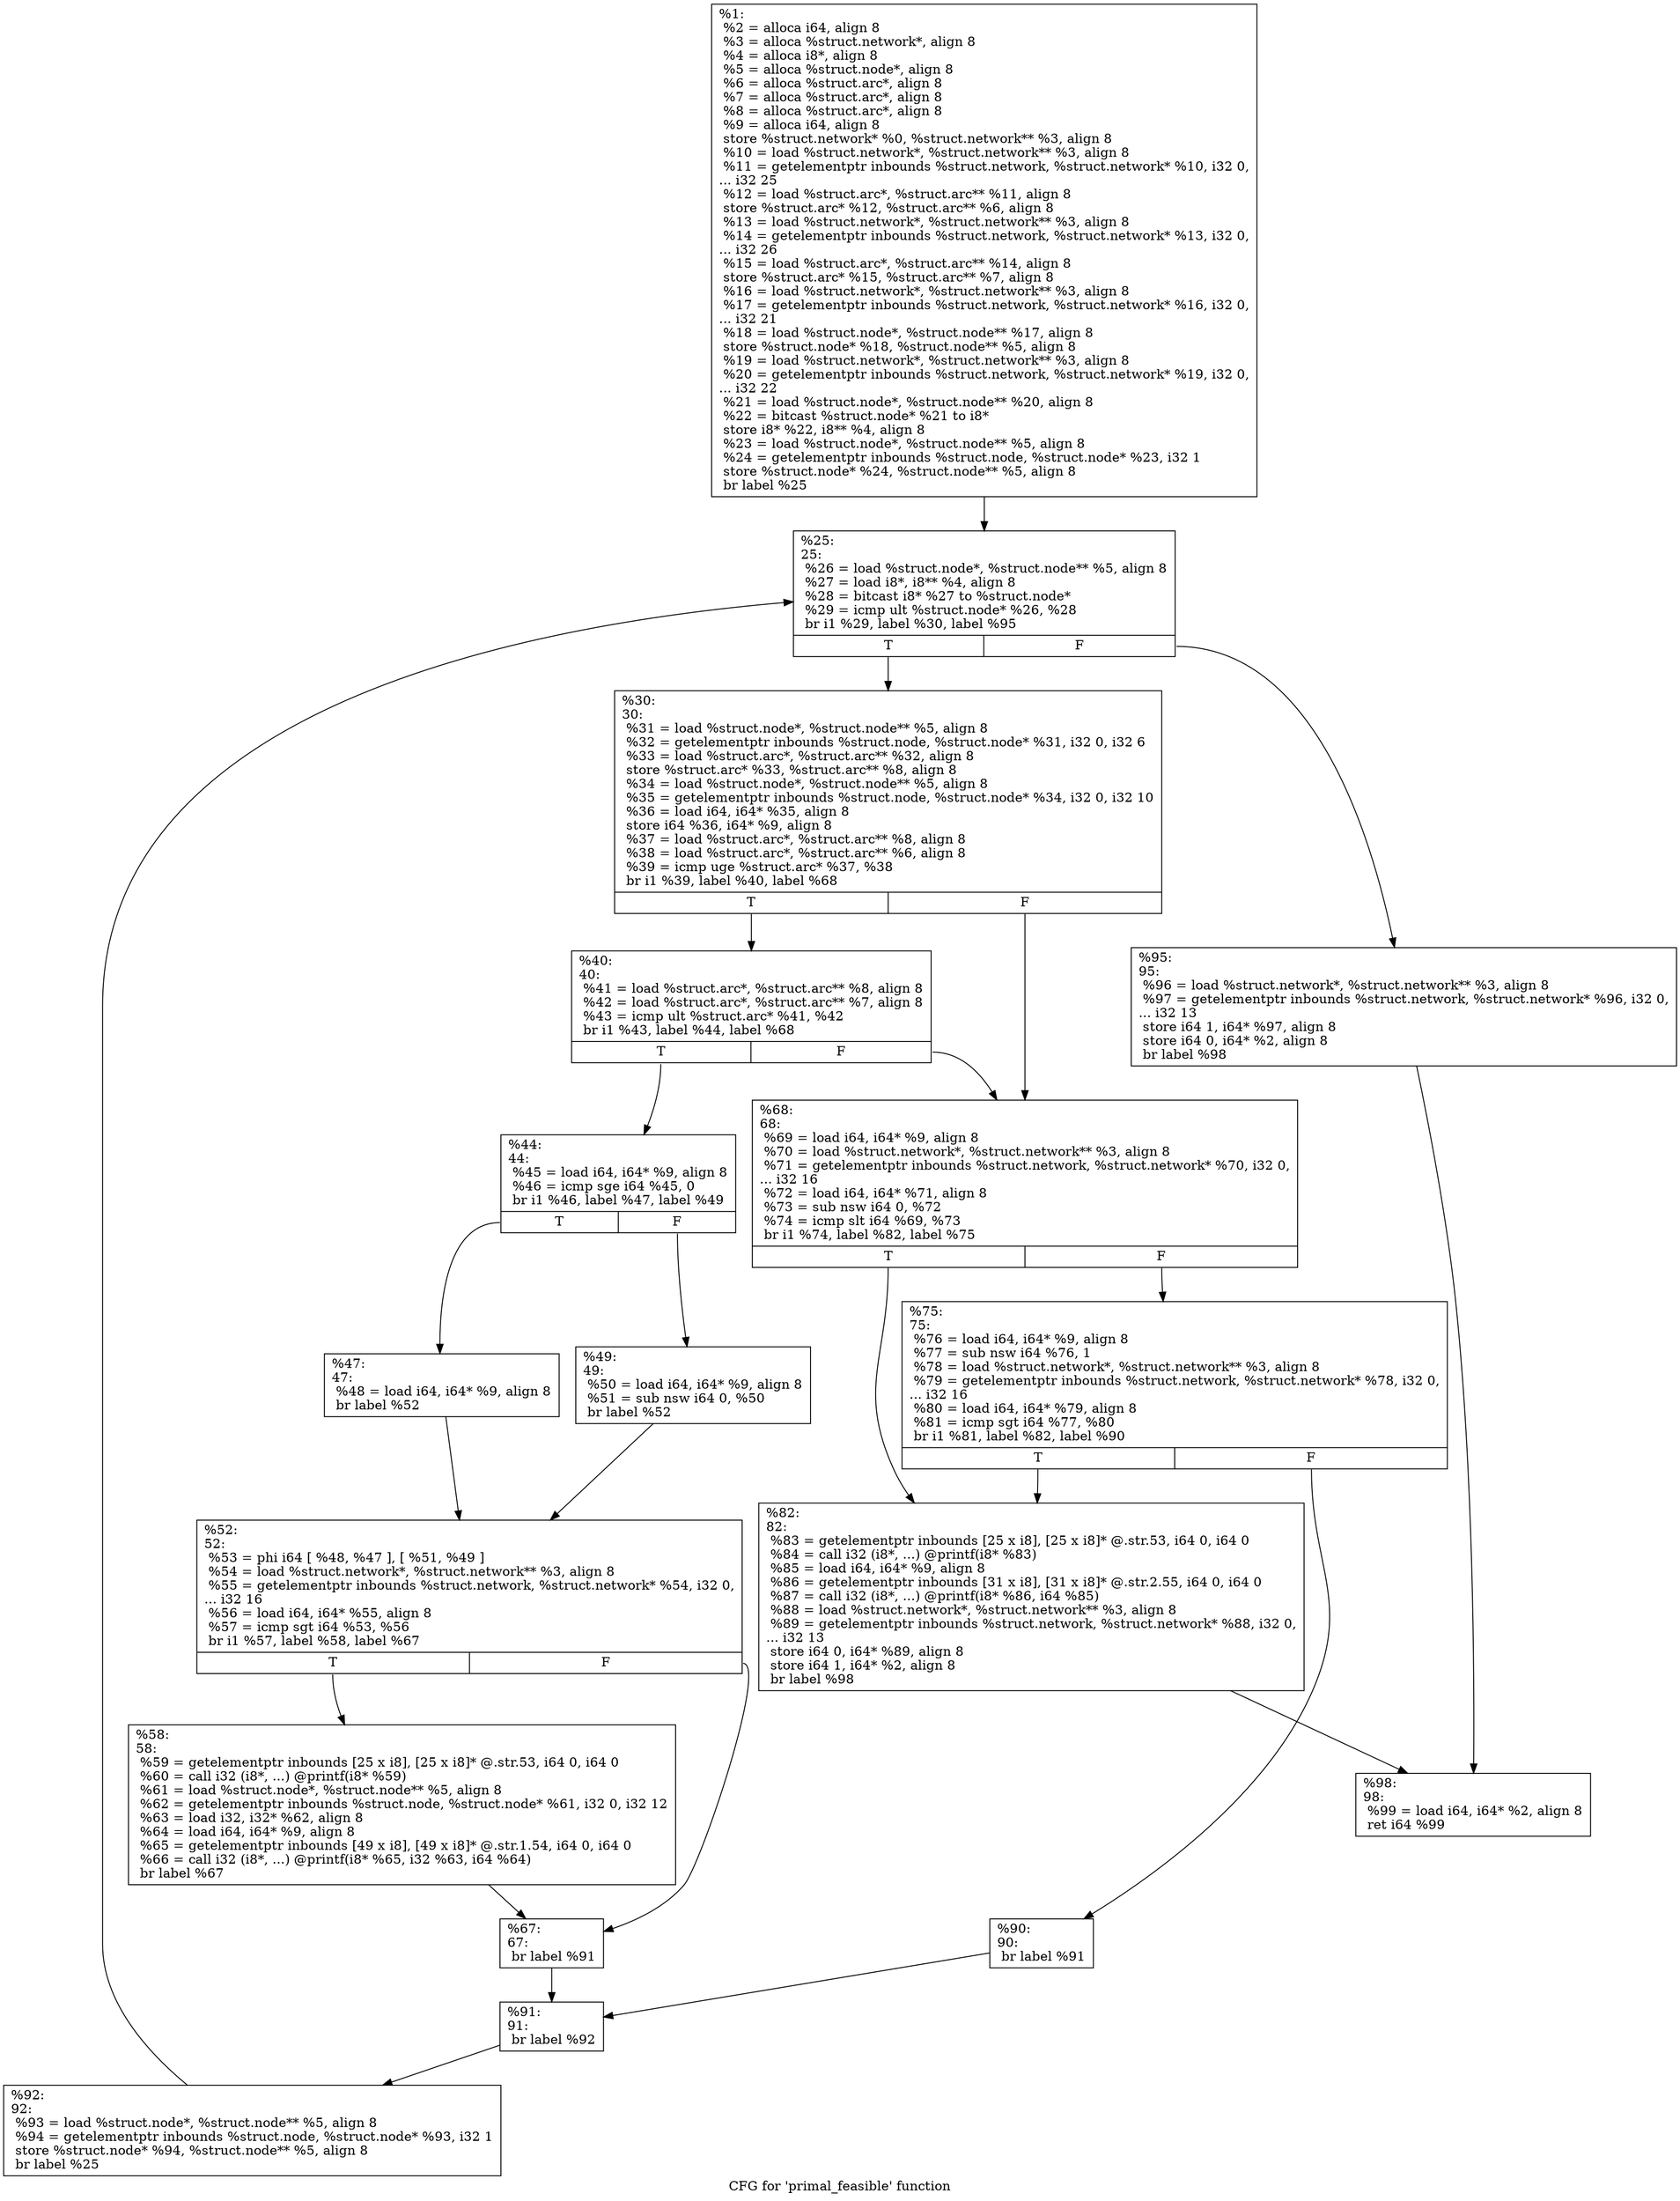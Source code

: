 digraph "CFG for 'primal_feasible' function" {
	label="CFG for 'primal_feasible' function";

	Node0x27c4bd0 [shape=record,label="{%1:\l  %2 = alloca i64, align 8\l  %3 = alloca %struct.network*, align 8\l  %4 = alloca i8*, align 8\l  %5 = alloca %struct.node*, align 8\l  %6 = alloca %struct.arc*, align 8\l  %7 = alloca %struct.arc*, align 8\l  %8 = alloca %struct.arc*, align 8\l  %9 = alloca i64, align 8\l  store %struct.network* %0, %struct.network** %3, align 8\l  %10 = load %struct.network*, %struct.network** %3, align 8\l  %11 = getelementptr inbounds %struct.network, %struct.network* %10, i32 0,\l... i32 25\l  %12 = load %struct.arc*, %struct.arc** %11, align 8\l  store %struct.arc* %12, %struct.arc** %6, align 8\l  %13 = load %struct.network*, %struct.network** %3, align 8\l  %14 = getelementptr inbounds %struct.network, %struct.network* %13, i32 0,\l... i32 26\l  %15 = load %struct.arc*, %struct.arc** %14, align 8\l  store %struct.arc* %15, %struct.arc** %7, align 8\l  %16 = load %struct.network*, %struct.network** %3, align 8\l  %17 = getelementptr inbounds %struct.network, %struct.network* %16, i32 0,\l... i32 21\l  %18 = load %struct.node*, %struct.node** %17, align 8\l  store %struct.node* %18, %struct.node** %5, align 8\l  %19 = load %struct.network*, %struct.network** %3, align 8\l  %20 = getelementptr inbounds %struct.network, %struct.network* %19, i32 0,\l... i32 22\l  %21 = load %struct.node*, %struct.node** %20, align 8\l  %22 = bitcast %struct.node* %21 to i8*\l  store i8* %22, i8** %4, align 8\l  %23 = load %struct.node*, %struct.node** %5, align 8\l  %24 = getelementptr inbounds %struct.node, %struct.node* %23, i32 1\l  store %struct.node* %24, %struct.node** %5, align 8\l  br label %25\l}"];
	Node0x27c4bd0 -> Node0x27c90c0;
	Node0x27c90c0 [shape=record,label="{%25:\l25:                                               \l  %26 = load %struct.node*, %struct.node** %5, align 8\l  %27 = load i8*, i8** %4, align 8\l  %28 = bitcast i8* %27 to %struct.node*\l  %29 = icmp ult %struct.node* %26, %28\l  br i1 %29, label %30, label %95\l|{<s0>T|<s1>F}}"];
	Node0x27c90c0:s0 -> Node0x27c9110;
	Node0x27c90c0:s1 -> Node0x27c9570;
	Node0x27c9110 [shape=record,label="{%30:\l30:                                               \l  %31 = load %struct.node*, %struct.node** %5, align 8\l  %32 = getelementptr inbounds %struct.node, %struct.node* %31, i32 0, i32 6\l  %33 = load %struct.arc*, %struct.arc** %32, align 8\l  store %struct.arc* %33, %struct.arc** %8, align 8\l  %34 = load %struct.node*, %struct.node** %5, align 8\l  %35 = getelementptr inbounds %struct.node, %struct.node* %34, i32 0, i32 10\l  %36 = load i64, i64* %35, align 8\l  store i64 %36, i64* %9, align 8\l  %37 = load %struct.arc*, %struct.arc** %8, align 8\l  %38 = load %struct.arc*, %struct.arc** %6, align 8\l  %39 = icmp uge %struct.arc* %37, %38\l  br i1 %39, label %40, label %68\l|{<s0>T|<s1>F}}"];
	Node0x27c9110:s0 -> Node0x27c9160;
	Node0x27c9110:s1 -> Node0x27c9390;
	Node0x27c9160 [shape=record,label="{%40:\l40:                                               \l  %41 = load %struct.arc*, %struct.arc** %8, align 8\l  %42 = load %struct.arc*, %struct.arc** %7, align 8\l  %43 = icmp ult %struct.arc* %41, %42\l  br i1 %43, label %44, label %68\l|{<s0>T|<s1>F}}"];
	Node0x27c9160:s0 -> Node0x27c91b0;
	Node0x27c9160:s1 -> Node0x27c9390;
	Node0x27c91b0 [shape=record,label="{%44:\l44:                                               \l  %45 = load i64, i64* %9, align 8\l  %46 = icmp sge i64 %45, 0\l  br i1 %46, label %47, label %49\l|{<s0>T|<s1>F}}"];
	Node0x27c91b0:s0 -> Node0x27c9200;
	Node0x27c91b0:s1 -> Node0x27c9250;
	Node0x27c9200 [shape=record,label="{%47:\l47:                                               \l  %48 = load i64, i64* %9, align 8\l  br label %52\l}"];
	Node0x27c9200 -> Node0x27c92a0;
	Node0x27c9250 [shape=record,label="{%49:\l49:                                               \l  %50 = load i64, i64* %9, align 8\l  %51 = sub nsw i64 0, %50\l  br label %52\l}"];
	Node0x27c9250 -> Node0x27c92a0;
	Node0x27c92a0 [shape=record,label="{%52:\l52:                                               \l  %53 = phi i64 [ %48, %47 ], [ %51, %49 ]\l  %54 = load %struct.network*, %struct.network** %3, align 8\l  %55 = getelementptr inbounds %struct.network, %struct.network* %54, i32 0,\l... i32 16\l  %56 = load i64, i64* %55, align 8\l  %57 = icmp sgt i64 %53, %56\l  br i1 %57, label %58, label %67\l|{<s0>T|<s1>F}}"];
	Node0x27c92a0:s0 -> Node0x27c92f0;
	Node0x27c92a0:s1 -> Node0x27c9340;
	Node0x27c92f0 [shape=record,label="{%58:\l58:                                               \l  %59 = getelementptr inbounds [25 x i8], [25 x i8]* @.str.53, i64 0, i64 0\l  %60 = call i32 (i8*, ...) @printf(i8* %59)\l  %61 = load %struct.node*, %struct.node** %5, align 8\l  %62 = getelementptr inbounds %struct.node, %struct.node* %61, i32 0, i32 12\l  %63 = load i32, i32* %62, align 8\l  %64 = load i64, i64* %9, align 8\l  %65 = getelementptr inbounds [49 x i8], [49 x i8]* @.str.1.54, i64 0, i64 0\l  %66 = call i32 (i8*, ...) @printf(i8* %65, i32 %63, i64 %64)\l  br label %67\l}"];
	Node0x27c92f0 -> Node0x27c9340;
	Node0x27c9340 [shape=record,label="{%67:\l67:                                               \l  br label %91\l}"];
	Node0x27c9340 -> Node0x27c94d0;
	Node0x27c9390 [shape=record,label="{%68:\l68:                                               \l  %69 = load i64, i64* %9, align 8\l  %70 = load %struct.network*, %struct.network** %3, align 8\l  %71 = getelementptr inbounds %struct.network, %struct.network* %70, i32 0,\l... i32 16\l  %72 = load i64, i64* %71, align 8\l  %73 = sub nsw i64 0, %72\l  %74 = icmp slt i64 %69, %73\l  br i1 %74, label %82, label %75\l|{<s0>T|<s1>F}}"];
	Node0x27c9390:s0 -> Node0x27c9430;
	Node0x27c9390:s1 -> Node0x27c93e0;
	Node0x27c93e0 [shape=record,label="{%75:\l75:                                               \l  %76 = load i64, i64* %9, align 8\l  %77 = sub nsw i64 %76, 1\l  %78 = load %struct.network*, %struct.network** %3, align 8\l  %79 = getelementptr inbounds %struct.network, %struct.network* %78, i32 0,\l... i32 16\l  %80 = load i64, i64* %79, align 8\l  %81 = icmp sgt i64 %77, %80\l  br i1 %81, label %82, label %90\l|{<s0>T|<s1>F}}"];
	Node0x27c93e0:s0 -> Node0x27c9430;
	Node0x27c93e0:s1 -> Node0x27c9480;
	Node0x27c9430 [shape=record,label="{%82:\l82:                                               \l  %83 = getelementptr inbounds [25 x i8], [25 x i8]* @.str.53, i64 0, i64 0\l  %84 = call i32 (i8*, ...) @printf(i8* %83)\l  %85 = load i64, i64* %9, align 8\l  %86 = getelementptr inbounds [31 x i8], [31 x i8]* @.str.2.55, i64 0, i64 0\l  %87 = call i32 (i8*, ...) @printf(i8* %86, i64 %85)\l  %88 = load %struct.network*, %struct.network** %3, align 8\l  %89 = getelementptr inbounds %struct.network, %struct.network* %88, i32 0,\l... i32 13\l  store i64 0, i64* %89, align 8\l  store i64 1, i64* %2, align 8\l  br label %98\l}"];
	Node0x27c9430 -> Node0x27c95c0;
	Node0x27c9480 [shape=record,label="{%90:\l90:                                               \l  br label %91\l}"];
	Node0x27c9480 -> Node0x27c94d0;
	Node0x27c94d0 [shape=record,label="{%91:\l91:                                               \l  br label %92\l}"];
	Node0x27c94d0 -> Node0x27c9520;
	Node0x27c9520 [shape=record,label="{%92:\l92:                                               \l  %93 = load %struct.node*, %struct.node** %5, align 8\l  %94 = getelementptr inbounds %struct.node, %struct.node* %93, i32 1\l  store %struct.node* %94, %struct.node** %5, align 8\l  br label %25\l}"];
	Node0x27c9520 -> Node0x27c90c0;
	Node0x27c9570 [shape=record,label="{%95:\l95:                                               \l  %96 = load %struct.network*, %struct.network** %3, align 8\l  %97 = getelementptr inbounds %struct.network, %struct.network* %96, i32 0,\l... i32 13\l  store i64 1, i64* %97, align 8\l  store i64 0, i64* %2, align 8\l  br label %98\l}"];
	Node0x27c9570 -> Node0x27c95c0;
	Node0x27c95c0 [shape=record,label="{%98:\l98:                                               \l  %99 = load i64, i64* %2, align 8\l  ret i64 %99\l}"];
}
